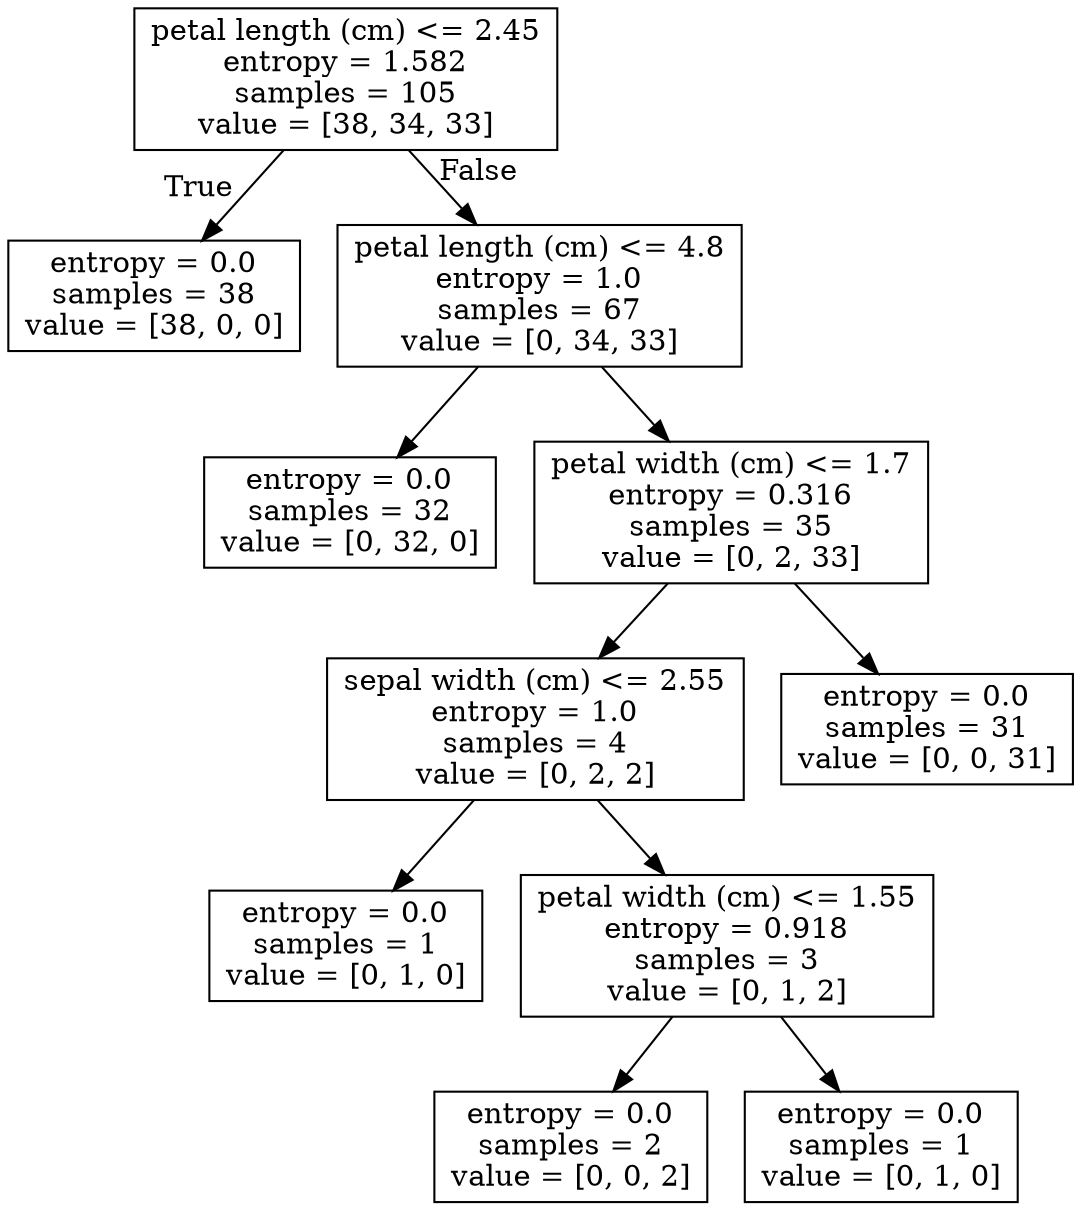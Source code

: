 digraph Tree {
node [shape=box] ;
0 [label="petal length (cm) <= 2.45\nentropy = 1.582\nsamples = 105\nvalue = [38, 34, 33]"] ;
1 [label="entropy = 0.0\nsamples = 38\nvalue = [38, 0, 0]"] ;
0 -> 1 [labeldistance=2.5, labelangle=45, headlabel="True"] ;
2 [label="petal length (cm) <= 4.8\nentropy = 1.0\nsamples = 67\nvalue = [0, 34, 33]"] ;
0 -> 2 [labeldistance=2.5, labelangle=-45, headlabel="False"] ;
3 [label="entropy = 0.0\nsamples = 32\nvalue = [0, 32, 0]"] ;
2 -> 3 ;
4 [label="petal width (cm) <= 1.7\nentropy = 0.316\nsamples = 35\nvalue = [0, 2, 33]"] ;
2 -> 4 ;
5 [label="sepal width (cm) <= 2.55\nentropy = 1.0\nsamples = 4\nvalue = [0, 2, 2]"] ;
4 -> 5 ;
6 [label="entropy = 0.0\nsamples = 1\nvalue = [0, 1, 0]"] ;
5 -> 6 ;
7 [label="petal width (cm) <= 1.55\nentropy = 0.918\nsamples = 3\nvalue = [0, 1, 2]"] ;
5 -> 7 ;
8 [label="entropy = 0.0\nsamples = 2\nvalue = [0, 0, 2]"] ;
7 -> 8 ;
9 [label="entropy = 0.0\nsamples = 1\nvalue = [0, 1, 0]"] ;
7 -> 9 ;
10 [label="entropy = 0.0\nsamples = 31\nvalue = [0, 0, 31]"] ;
4 -> 10 ;
}